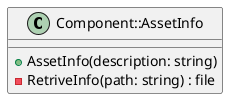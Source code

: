 @startuml AssetInfo class
class "Component::AssetInfo" as Info {
  + AssetInfo(description: string)
  - RetriveInfo(path: string) : file
}
@enduml